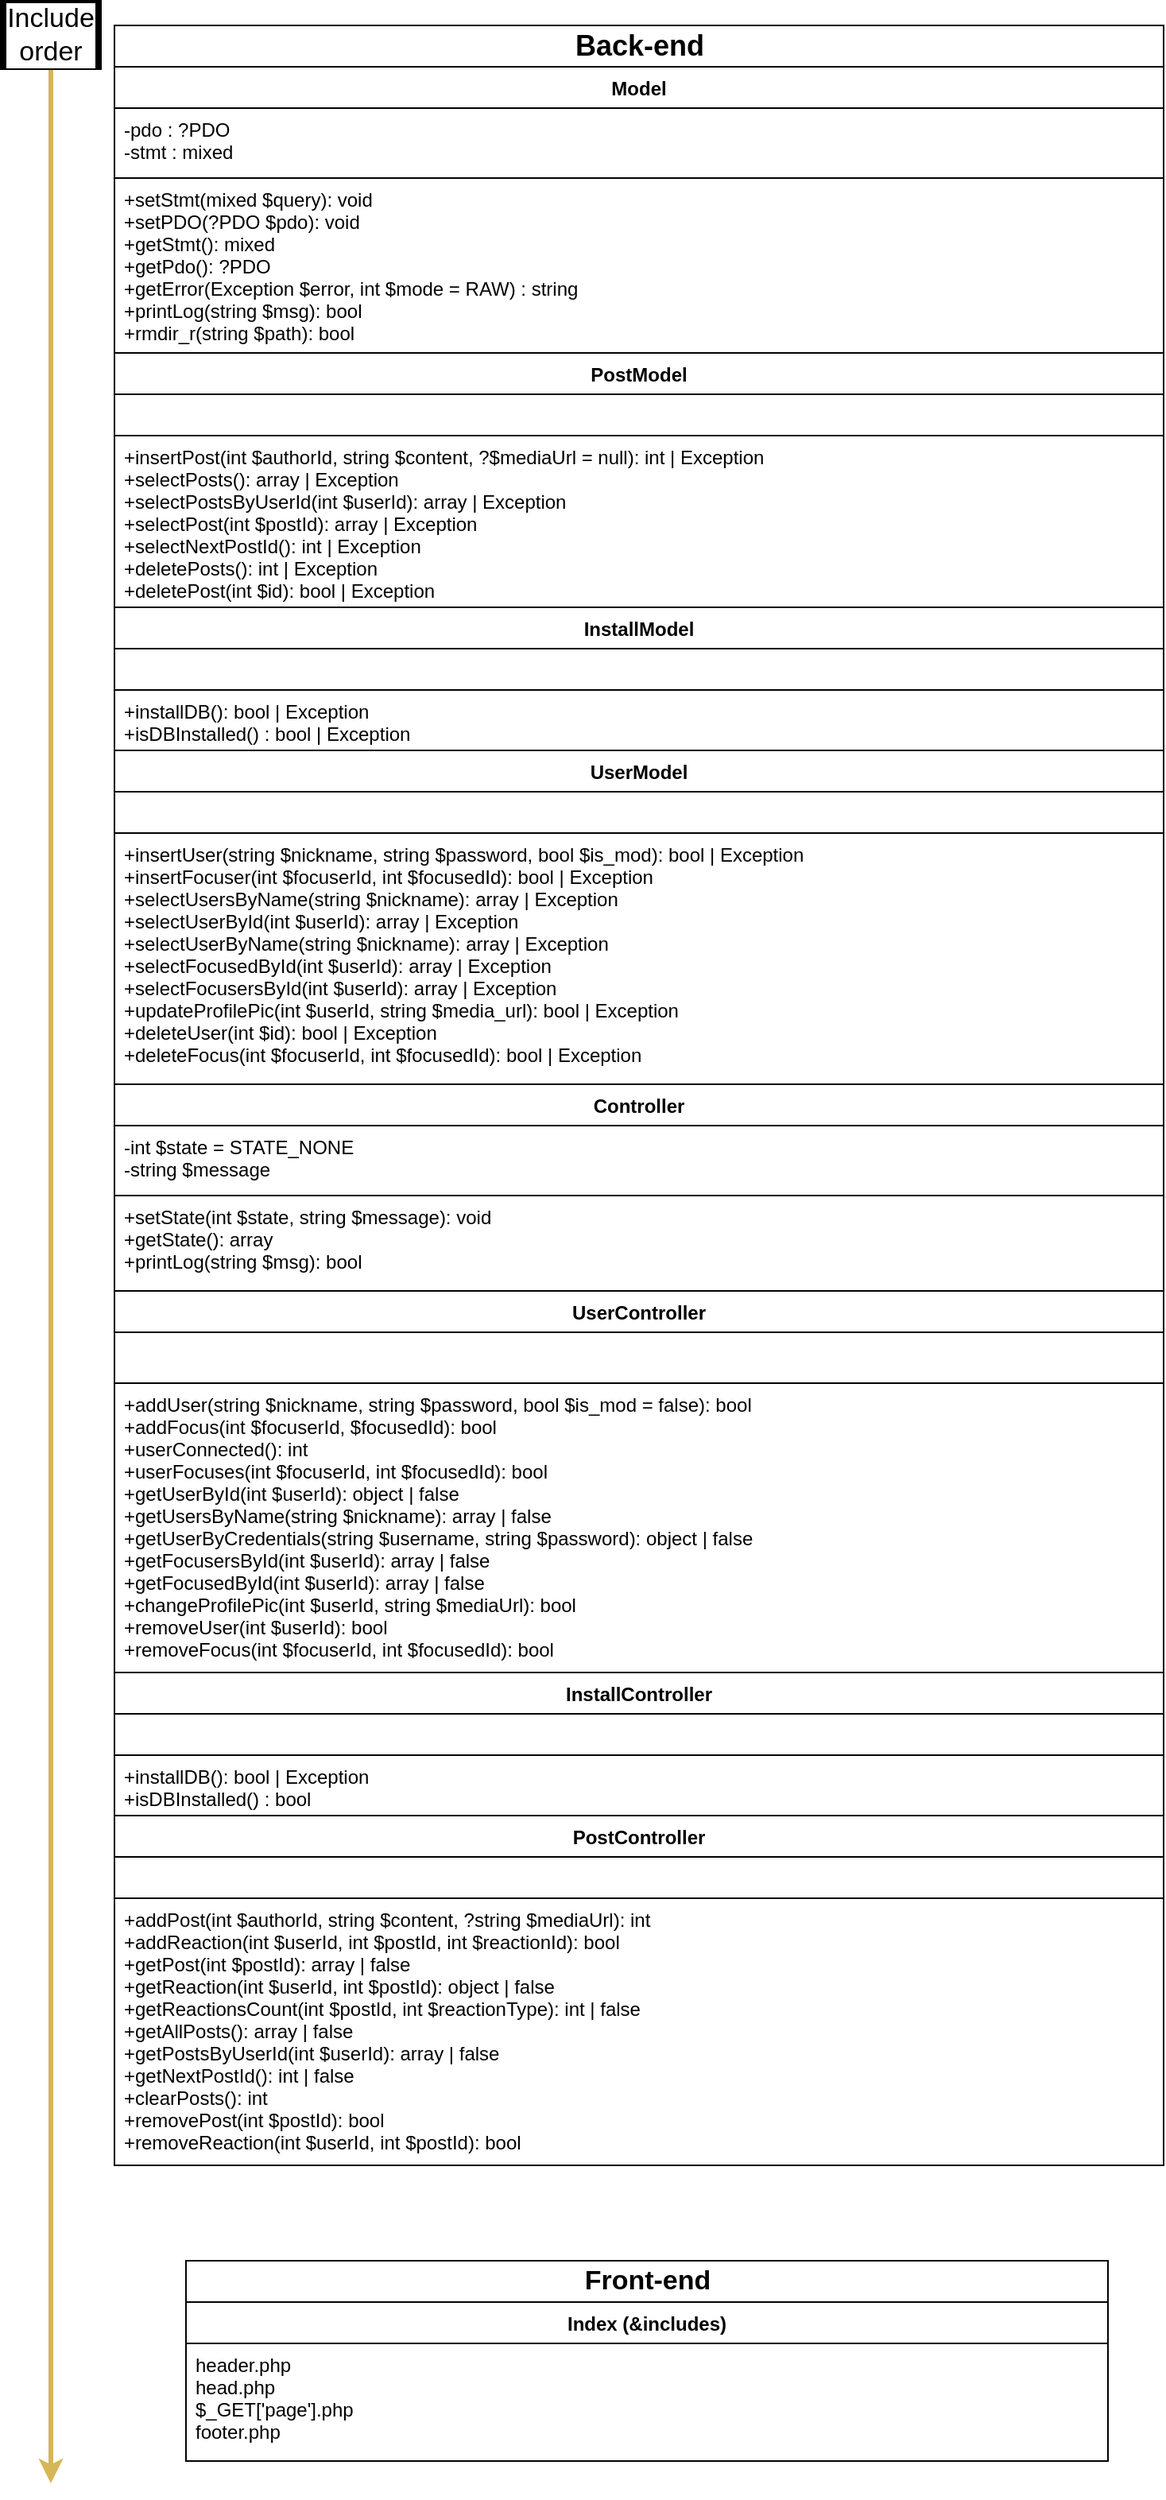 <mxfile>
    <diagram id="kKbaQHDPACZrchQKF-Te" name="Page-1">
        <mxGraphModel dx="1412" dy="324" grid="1" gridSize="10" guides="1" tooltips="1" connect="1" arrows="1" fold="1" page="1" pageScale="1" pageWidth="850" pageHeight="1100" math="0" shadow="0">
            <root>
                <mxCell id="0"/>
                <mxCell id="1" parent="0"/>
                <mxCell id="7IHg9uU4U2I5uhd31xPX-90" value="" style="endArrow=classic;html=1;rounded=0;strokeWidth=3;fillColor=#fff2cc;strokeColor=#d6b656;labelBorderColor=default;" parent="1" source="7IHg9uU4U2I5uhd31xPX-138" edge="1">
                    <mxGeometry width="50" height="50" relative="1" as="geometry">
                        <mxPoint x="-800" y="65" as="sourcePoint"/>
                        <mxPoint x="-800" y="1580" as="targetPoint"/>
                    </mxGeometry>
                </mxCell>
                <mxCell id="7IHg9uU4U2I5uhd31xPX-108" value="&lt;font size=&quot;1&quot; style=&quot;&quot;&gt;&lt;b style=&quot;font-size: 17px;&quot;&gt;Front-end&lt;/b&gt;&lt;/font&gt;" style="swimlane;fontStyle=0;childLayout=stackLayout;horizontal=1;startSize=26;fillColor=default;horizontalStack=0;resizeParent=1;resizeParentMax=0;resizeLast=0;collapsible=1;marginBottom=0;html=1;glass=0;labelBackgroundColor=none;labelBorderColor=none;fillStyle=solid;strokeColor=default;fontFamily=Helvetica;" parent="1" vertex="1">
                    <mxGeometry x="-715" y="1440" width="580" height="126" as="geometry"/>
                </mxCell>
                <mxCell id="7IHg9uU4U2I5uhd31xPX-104" value="Index (&amp;includes)" style="swimlane;fontStyle=1;align=center;verticalAlign=top;childLayout=stackLayout;horizontal=1;startSize=26;horizontalStack=0;resizeParent=1;resizeParentMax=0;resizeLast=0;collapsible=1;marginBottom=0;fillColor=default;gradientColor=none;strokeColor=default;swimlaneLine=0;" parent="7IHg9uU4U2I5uhd31xPX-108" vertex="1">
                    <mxGeometry y="26" width="580" height="100" as="geometry"/>
                </mxCell>
                <mxCell id="7IHg9uU4U2I5uhd31xPX-105" value="header.php&#10;head.php&#10;$_GET['page'].php&#10;footer.php" style="text;strokeColor=default;fillColor=default;align=left;verticalAlign=top;spacingLeft=4;spacingRight=4;overflow=hidden;rotatable=0;points=[[0,0.5],[1,0.5]];portConstraint=eastwest;gradientColor=none;swimlaneLine=0;" parent="7IHg9uU4U2I5uhd31xPX-104" vertex="1">
                    <mxGeometry y="26" width="580" height="74" as="geometry"/>
                </mxCell>
                <mxCell id="7IHg9uU4U2I5uhd31xPX-112" value="Back-end" style="swimlane;fontStyle=1;childLayout=stackLayout;horizontal=1;startSize=26;fillColor=default;horizontalStack=0;resizeParent=1;resizeParentMax=0;resizeLast=0;collapsible=1;marginBottom=0;glass=0;labelBackgroundColor=none;labelBorderColor=none;fillStyle=solid;strokeColor=default;fontFamily=Helvetica;labelPosition=center;verticalLabelPosition=middle;align=center;verticalAlign=middle;fontSize=18;html=1;" parent="1" vertex="1">
                    <mxGeometry x="-760" y="34" width="660" height="1346" as="geometry"/>
                </mxCell>
                <mxCell id="7IHg9uU4U2I5uhd31xPX-1" value="Model" style="swimlane;fontStyle=1;align=center;verticalAlign=top;childLayout=stackLayout;horizontal=1;startSize=26;horizontalStack=0;resizeParent=1;resizeParentMax=0;resizeLast=0;collapsible=1;marginBottom=0;fillColor=default;gradientColor=none;strokeColor=default;swimlaneLine=0;" parent="7IHg9uU4U2I5uhd31xPX-112" vertex="1">
                    <mxGeometry y="26" width="660" height="180" as="geometry"/>
                </mxCell>
                <mxCell id="7IHg9uU4U2I5uhd31xPX-2" value="-pdo : ?PDO&#10;-stmt : mixed" style="text;strokeColor=default;fillColor=default;align=left;verticalAlign=top;spacingLeft=4;spacingRight=4;overflow=hidden;rotatable=0;points=[[0,0.5],[1,0.5]];portConstraint=eastwest;gradientColor=none;swimlaneLine=0;" parent="7IHg9uU4U2I5uhd31xPX-1" vertex="1">
                    <mxGeometry y="26" width="660" height="44" as="geometry"/>
                </mxCell>
                <mxCell id="7IHg9uU4U2I5uhd31xPX-4" value="+setStmt(mixed $query): void&#10;+setPDO(?PDO $pdo): void&#10;+getStmt(): mixed&#10;+getPdo(): ?PDO&#10;+getError(Exception $error, int $mode = RAW) : string&#10;+printLog(string $msg): bool&#10;+rmdir_r(string $path): bool" style="text;strokeColor=default;fillColor=default;align=left;verticalAlign=top;spacingLeft=4;spacingRight=4;overflow=hidden;rotatable=0;points=[[0,0.5],[1,0.5]];portConstraint=eastwest;gradientColor=none;swimlaneLine=0;" parent="7IHg9uU4U2I5uhd31xPX-1" vertex="1">
                    <mxGeometry y="70" width="660" height="110" as="geometry"/>
                </mxCell>
                <mxCell id="7IHg9uU4U2I5uhd31xPX-40" value="PostModel" style="swimlane;fontStyle=1;align=center;verticalAlign=top;childLayout=stackLayout;horizontal=1;startSize=26;horizontalStack=0;resizeParent=1;resizeParentMax=0;resizeLast=0;collapsible=1;marginBottom=0;fillColor=default;gradientColor=none;strokeColor=default;swimlaneLine=0;" parent="7IHg9uU4U2I5uhd31xPX-112" vertex="1">
                    <mxGeometry y="206" width="660" height="160" as="geometry"/>
                </mxCell>
                <mxCell id="7IHg9uU4U2I5uhd31xPX-41" value="" style="text;strokeColor=default;fillColor=default;align=left;verticalAlign=top;spacingLeft=4;spacingRight=4;overflow=hidden;rotatable=0;points=[[0,0.5],[1,0.5]];portConstraint=eastwest;gradientColor=none;swimlaneLine=0;" parent="7IHg9uU4U2I5uhd31xPX-40" vertex="1">
                    <mxGeometry y="26" width="660" height="26" as="geometry"/>
                </mxCell>
                <mxCell id="7IHg9uU4U2I5uhd31xPX-43" value="+insertPost(int $authorId, string $content, ?$mediaUrl = null): int | Exception&#10;+selectPosts(): array | Exception&#10;+selectPostsByUserId(int $userId): array | Exception&#10;+selectPost(int $postId): array | Exception&#10;+selectNextPostId(): int | Exception&#10;+deletePosts(): int | Exception&#10;+deletePost(int $id): bool | Exception" style="text;strokeColor=default;fillColor=default;align=left;verticalAlign=top;spacingLeft=4;spacingRight=4;overflow=hidden;rotatable=0;points=[[0,0.5],[1,0.5]];portConstraint=eastwest;gradientColor=none;swimlaneLine=0;" parent="7IHg9uU4U2I5uhd31xPX-40" vertex="1">
                    <mxGeometry y="52" width="660" height="108" as="geometry"/>
                </mxCell>
                <mxCell id="7IHg9uU4U2I5uhd31xPX-32" value="InstallModel" style="swimlane;fontStyle=1;align=center;verticalAlign=top;childLayout=stackLayout;horizontal=1;startSize=26;horizontalStack=0;resizeParent=1;resizeParentMax=0;resizeLast=0;collapsible=1;marginBottom=0;fillColor=default;gradientColor=none;strokeColor=default;swimlaneLine=0;" parent="7IHg9uU4U2I5uhd31xPX-112" vertex="1">
                    <mxGeometry y="366" width="660" height="90" as="geometry"/>
                </mxCell>
                <mxCell id="7IHg9uU4U2I5uhd31xPX-33" value="" style="text;strokeColor=default;fillColor=default;align=left;verticalAlign=top;spacingLeft=4;spacingRight=4;overflow=hidden;rotatable=0;points=[[0,0.5],[1,0.5]];portConstraint=eastwest;gradientColor=none;swimlaneLine=0;" parent="7IHg9uU4U2I5uhd31xPX-32" vertex="1">
                    <mxGeometry y="26" width="660" height="26" as="geometry"/>
                </mxCell>
                <mxCell id="7IHg9uU4U2I5uhd31xPX-35" value="+installDB(): bool | Exception&#10;+isDBInstalled() : bool | Exception&#10;" style="text;strokeColor=default;fillColor=default;align=left;verticalAlign=top;spacingLeft=4;spacingRight=4;overflow=hidden;rotatable=0;points=[[0,0.5],[1,0.5]];portConstraint=eastwest;gradientColor=none;swimlaneLine=0;" parent="7IHg9uU4U2I5uhd31xPX-32" vertex="1">
                    <mxGeometry y="52" width="660" height="38" as="geometry"/>
                </mxCell>
                <mxCell id="7IHg9uU4U2I5uhd31xPX-36" value="UserModel" style="swimlane;fontStyle=1;align=center;verticalAlign=top;childLayout=stackLayout;horizontal=1;startSize=26;horizontalStack=0;resizeParent=1;resizeParentMax=0;resizeLast=0;collapsible=1;marginBottom=0;fillColor=default;gradientColor=none;strokeColor=default;swimlaneLine=0;" parent="7IHg9uU4U2I5uhd31xPX-112" vertex="1">
                    <mxGeometry y="456" width="660" height="210" as="geometry"/>
                </mxCell>
                <mxCell id="7IHg9uU4U2I5uhd31xPX-37" value="" style="text;strokeColor=default;fillColor=default;align=left;verticalAlign=top;spacingLeft=4;spacingRight=4;overflow=hidden;rotatable=0;points=[[0,0.5],[1,0.5]];portConstraint=eastwest;gradientColor=none;swimlaneLine=0;" parent="7IHg9uU4U2I5uhd31xPX-36" vertex="1">
                    <mxGeometry y="26" width="660" height="26" as="geometry"/>
                </mxCell>
                <mxCell id="7IHg9uU4U2I5uhd31xPX-39" value="+insertUser(string $nickname, string $password, bool $is_mod): bool | Exception&#10;+insertFocuser(int $focuserId, int $focusedId): bool | Exception&#10;+selectUsersByName(string $nickname): array | Exception&#10;+selectUserById(int $userId): array | Exception&#10;+selectUserByName(string $nickname): array | Exception&#10;+selectFocusedById(int $userId): array | Exception&#10;+selectFocusersById(int $userId): array | Exception&#10;+updateProfilePic(int $userId, string $media_url): bool | Exception&#10;+deleteUser(int $id): bool | Exception&#10;+deleteFocus(int $focuserId, int $focusedId): bool | Exception" style="text;strokeColor=default;fillColor=default;align=left;verticalAlign=top;spacingLeft=4;spacingRight=4;overflow=hidden;rotatable=0;points=[[0,0.5],[1,0.5]];portConstraint=eastwest;gradientColor=none;swimlaneLine=0;" parent="7IHg9uU4U2I5uhd31xPX-36" vertex="1">
                    <mxGeometry y="52" width="660" height="158" as="geometry"/>
                </mxCell>
                <mxCell id="7IHg9uU4U2I5uhd31xPX-5" value="Controller&#10;" style="swimlane;fontStyle=1;align=center;verticalAlign=top;childLayout=stackLayout;horizontal=1;startSize=26;horizontalStack=0;resizeParent=1;resizeParentMax=0;resizeLast=0;collapsible=1;marginBottom=0;fillColor=default;gradientColor=none;strokeColor=default;swimlaneLine=0;" parent="7IHg9uU4U2I5uhd31xPX-112" vertex="1">
                    <mxGeometry y="666" width="660" height="130" as="geometry"/>
                </mxCell>
                <mxCell id="7IHg9uU4U2I5uhd31xPX-6" value="-int $state = STATE_NONE&#10;-string $message" style="text;strokeColor=default;fillColor=default;align=left;verticalAlign=top;spacingLeft=4;spacingRight=4;overflow=hidden;rotatable=0;points=[[0,0.5],[1,0.5]];portConstraint=eastwest;gradientColor=none;swimlaneLine=0;" parent="7IHg9uU4U2I5uhd31xPX-5" vertex="1">
                    <mxGeometry y="26" width="660" height="44" as="geometry"/>
                </mxCell>
                <mxCell id="7IHg9uU4U2I5uhd31xPX-8" value="+setState(int $state, string $message): void&#10;+getState(): array&#10;+printLog(string $msg): bool&#10;" style="text;strokeColor=default;fillColor=default;align=left;verticalAlign=top;spacingLeft=4;spacingRight=4;overflow=hidden;rotatable=0;points=[[0,0.5],[1,0.5]];portConstraint=eastwest;gradientColor=none;swimlaneLine=0;" parent="7IHg9uU4U2I5uhd31xPX-5" vertex="1">
                    <mxGeometry y="70" width="660" height="60" as="geometry"/>
                </mxCell>
                <mxCell id="7IHg9uU4U2I5uhd31xPX-22" value="UserController" style="swimlane;fontStyle=1;align=center;verticalAlign=top;childLayout=stackLayout;horizontal=1;startSize=26;horizontalStack=0;resizeParent=1;resizeParentMax=0;resizeLast=0;collapsible=1;marginBottom=0;fillColor=default;gradientColor=none;strokeColor=default;swimlaneLine=0;" parent="7IHg9uU4U2I5uhd31xPX-112" vertex="1">
                    <mxGeometry y="796" width="660" height="240" as="geometry"/>
                </mxCell>
                <mxCell id="7IHg9uU4U2I5uhd31xPX-23" value=" " style="text;strokeColor=default;fillColor=default;align=left;verticalAlign=top;spacingLeft=4;spacingRight=4;overflow=hidden;rotatable=0;points=[[0,0.5],[1,0.5]];portConstraint=eastwest;gradientColor=none;swimlaneLine=0;" parent="7IHg9uU4U2I5uhd31xPX-22" vertex="1">
                    <mxGeometry y="26" width="660" height="32" as="geometry"/>
                </mxCell>
                <mxCell id="7IHg9uU4U2I5uhd31xPX-25" value="+addUser(string $nickname, string $password, bool $is_mod = false): bool&#10;+addFocus(int $focuserId, $focusedId): bool&#10;+userConnected(): int&#10;+userFocuses(int $focuserId, int $focusedId): bool&#10;+getUserById(int $userId): object | false&#10;+getUsersByName(string $nickname): array | false&#10;+getUserByCredentials(string $username, string $password): object | false&#10;+getFocusersById(int $userId): array | false&#10;+getFocusedById(int $userId): array | false&#10;+changeProfilePic(int $userId, string $mediaUrl): bool&#10;+removeUser(int $userId): bool&#10;+removeFocus(int $focuserId, int $focusedId): bool" style="text;strokeColor=default;fillColor=default;align=left;verticalAlign=top;spacingLeft=4;spacingRight=4;overflow=hidden;rotatable=0;points=[[0,0.5],[1,0.5]];portConstraint=eastwest;gradientColor=none;swimlaneLine=0;" parent="7IHg9uU4U2I5uhd31xPX-22" vertex="1">
                    <mxGeometry y="58" width="660" height="182" as="geometry"/>
                </mxCell>
                <mxCell id="7IHg9uU4U2I5uhd31xPX-17" value="InstallController" style="swimlane;fontStyle=1;align=center;verticalAlign=top;childLayout=stackLayout;horizontal=1;startSize=26;horizontalStack=0;resizeParent=1;resizeParentMax=0;resizeLast=0;collapsible=1;marginBottom=0;fillColor=default;gradientColor=none;strokeColor=default;swimlaneLine=0;" parent="7IHg9uU4U2I5uhd31xPX-112" vertex="1">
                    <mxGeometry y="1036" width="660" height="90" as="geometry"/>
                </mxCell>
                <mxCell id="7IHg9uU4U2I5uhd31xPX-18" value=" " style="text;strokeColor=default;fillColor=default;align=left;verticalAlign=top;spacingLeft=4;spacingRight=4;overflow=hidden;rotatable=0;points=[[0,0.5],[1,0.5]];portConstraint=eastwest;gradientColor=none;swimlaneLine=0;" parent="7IHg9uU4U2I5uhd31xPX-17" vertex="1">
                    <mxGeometry y="26" width="660" height="26" as="geometry"/>
                </mxCell>
                <mxCell id="7IHg9uU4U2I5uhd31xPX-20" value="+installDB(): bool | Exception&#10;+isDBInstalled() : bool" style="text;strokeColor=default;fillColor=default;align=left;verticalAlign=top;spacingLeft=4;spacingRight=4;overflow=hidden;rotatable=0;points=[[0,0.5],[1,0.5]];portConstraint=eastwest;gradientColor=none;swimlaneLine=0;" parent="7IHg9uU4U2I5uhd31xPX-17" vertex="1">
                    <mxGeometry y="52" width="660" height="38" as="geometry"/>
                </mxCell>
                <mxCell id="7IHg9uU4U2I5uhd31xPX-26" value="PostController" style="swimlane;fontStyle=1;align=center;verticalAlign=top;childLayout=stackLayout;horizontal=1;startSize=26;horizontalStack=0;resizeParent=1;resizeParentMax=0;resizeLast=0;collapsible=1;marginBottom=0;fillColor=default;gradientColor=none;strokeColor=default;swimlaneLine=0;" parent="7IHg9uU4U2I5uhd31xPX-112" vertex="1">
                    <mxGeometry y="1126" width="660" height="220" as="geometry"/>
                </mxCell>
                <mxCell id="7IHg9uU4U2I5uhd31xPX-27" value=" " style="text;strokeColor=default;fillColor=default;align=left;verticalAlign=top;spacingLeft=4;spacingRight=4;overflow=hidden;rotatable=0;points=[[0,0.5],[1,0.5]];portConstraint=eastwest;gradientColor=none;swimlaneLine=0;" parent="7IHg9uU4U2I5uhd31xPX-26" vertex="1">
                    <mxGeometry y="26" width="660" height="26" as="geometry"/>
                </mxCell>
                <mxCell id="7IHg9uU4U2I5uhd31xPX-29" value="+addPost(int $authorId, string $content, ?string $mediaUrl): int&#10;+addReaction(int $userId, int $postId, int $reactionId): bool&#10;+getPost(int $postId): array | false&#10;+getReaction(int $userId, int $postId): object | false&#10;+getReactionsCount(int $postId, int $reactionType): int | false&#10;+getAllPosts(): array | false&#10;+getPostsByUserId(int $userId): array | false&#10;+getNextPostId(): int | false&#10;+clearPosts(): int&#10;+removePost(int $postId): bool&#10;+removeReaction(int $userId, int $postId): bool&#10;" style="text;strokeColor=default;fillColor=default;align=left;verticalAlign=top;spacingLeft=4;spacingRight=4;overflow=hidden;rotatable=0;points=[[0,0.5],[1,0.5]];portConstraint=eastwest;gradientColor=none;swimlaneLine=0;" parent="7IHg9uU4U2I5uhd31xPX-26" vertex="1">
                    <mxGeometry y="52" width="660" height="168" as="geometry"/>
                </mxCell>
                <mxCell id="7IHg9uU4U2I5uhd31xPX-138" value="&lt;span style=&quot;&quot;&gt;Include order&lt;/span&gt;" style="text;html=1;strokeColor=#000000;fillColor=none;align=center;verticalAlign=middle;whiteSpace=wrap;rounded=0;fontSize=17;fontFamily=Helvetica;labelBorderColor=default;labelBackgroundColor=default;strokeWidth=4;" parent="1" vertex="1">
                    <mxGeometry x="-830" y="20" width="60" height="40" as="geometry"/>
                </mxCell>
            </root>
        </mxGraphModel>
    </diagram>
</mxfile>